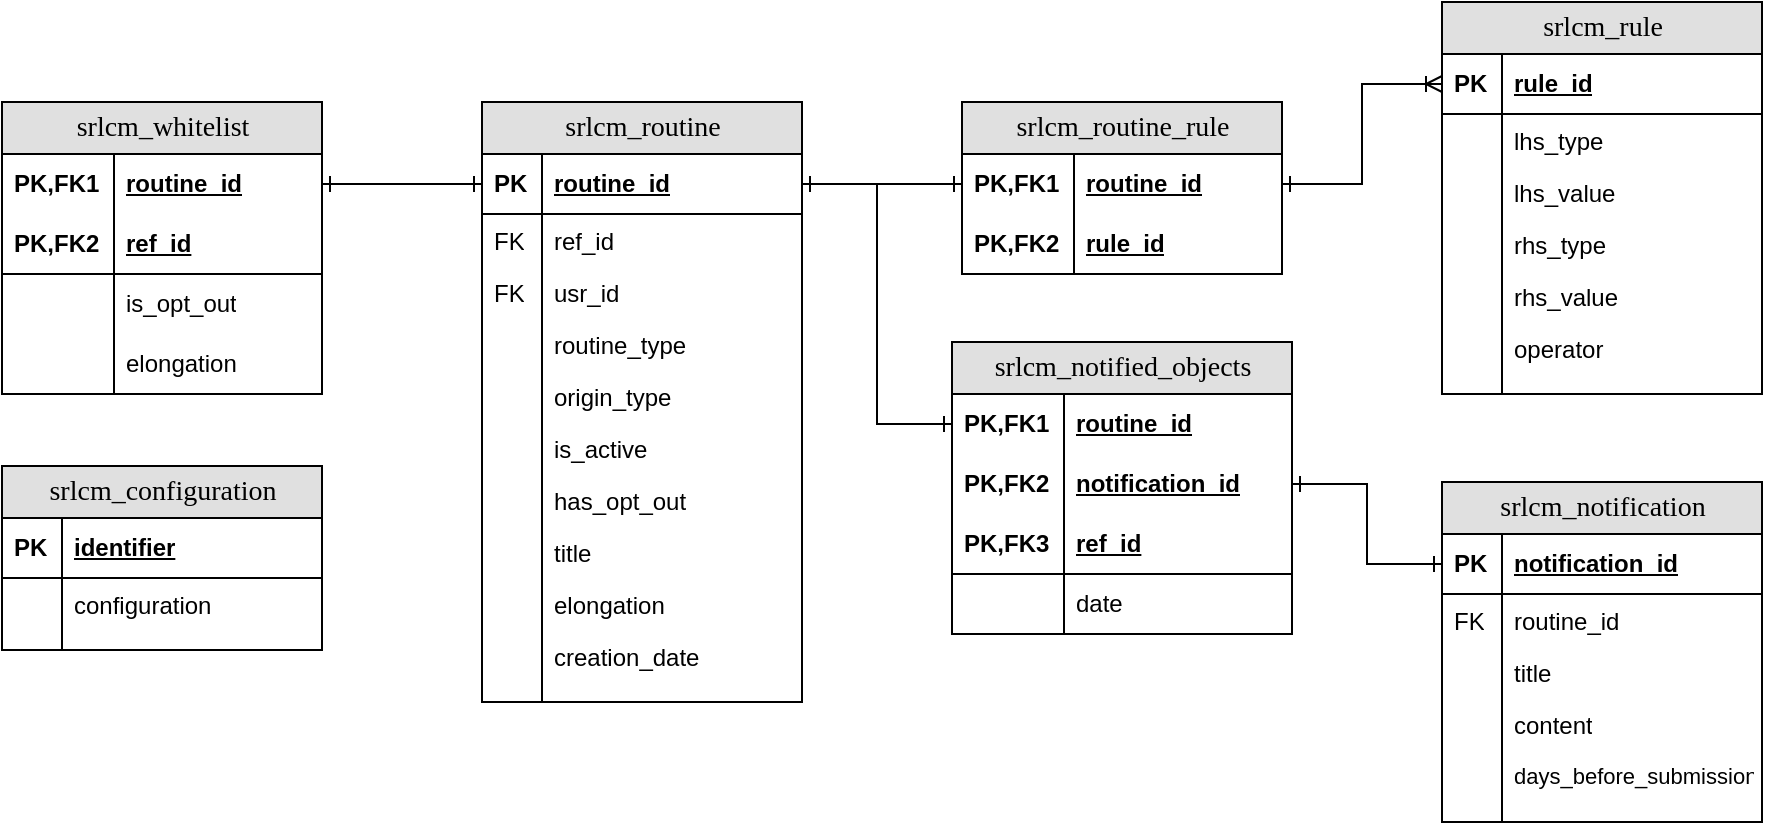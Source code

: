 <mxfile version="16.6.3" type="device"><diagram name="Page-1" id="e56a1550-8fbb-45ad-956c-1786394a9013"><mxGraphModel dx="1259" dy="1689" grid="1" gridSize="10" guides="1" tooltips="1" connect="1" arrows="1" fold="1" page="1" pageScale="1" pageWidth="1100" pageHeight="850" background="none" math="0" shadow="0"><root><mxCell id="0"/><mxCell id="1" parent="0"/><mxCell id="5htWT42NqujIqS9aaYs8-14" value="srlcm_routine" style="swimlane;html=1;fontStyle=0;childLayout=stackLayout;horizontal=1;startSize=26;fillColor=#e0e0e0;horizontalStack=0;resizeParent=1;resizeLast=0;collapsible=1;marginBottom=0;swimlaneFillColor=#ffffff;align=center;rounded=0;shadow=0;comic=0;labelBackgroundColor=none;strokeWidth=1;fontFamily=Verdana;fontSize=14" vertex="1" parent="1"><mxGeometry x="360" y="-590" width="160" height="300" as="geometry"/></mxCell><mxCell id="5htWT42NqujIqS9aaYs8-15" value="routine_id" style="shape=partialRectangle;top=0;left=0;right=0;bottom=1;html=1;align=left;verticalAlign=middle;fillColor=none;spacingLeft=34;spacingRight=4;whiteSpace=wrap;overflow=hidden;rotatable=0;points=[[0,0.5],[1,0.5]];portConstraint=eastwest;dropTarget=0;fontStyle=5;" vertex="1" parent="5htWT42NqujIqS9aaYs8-14"><mxGeometry y="26" width="160" height="30" as="geometry"/></mxCell><mxCell id="5htWT42NqujIqS9aaYs8-16" value="&lt;b&gt;PK&lt;/b&gt;" style="shape=partialRectangle;top=0;left=0;bottom=0;html=1;fillColor=none;align=left;verticalAlign=middle;spacingLeft=4;spacingRight=4;whiteSpace=wrap;overflow=hidden;rotatable=0;points=[];portConstraint=eastwest;part=1;" vertex="1" connectable="0" parent="5htWT42NqujIqS9aaYs8-15"><mxGeometry width="30" height="30" as="geometry"/></mxCell><mxCell id="5htWT42NqujIqS9aaYs8-17" value="ref_id" style="shape=partialRectangle;top=0;left=0;right=0;bottom=0;html=1;align=left;verticalAlign=top;fillColor=none;spacingLeft=34;spacingRight=4;whiteSpace=wrap;overflow=hidden;rotatable=0;points=[[0,0.5],[1,0.5]];portConstraint=eastwest;dropTarget=0;" vertex="1" parent="5htWT42NqujIqS9aaYs8-14"><mxGeometry y="56" width="160" height="26" as="geometry"/></mxCell><mxCell id="5htWT42NqujIqS9aaYs8-18" value="FK" style="shape=partialRectangle;top=0;left=0;bottom=0;html=1;fillColor=none;align=left;verticalAlign=top;spacingLeft=4;spacingRight=4;whiteSpace=wrap;overflow=hidden;rotatable=0;points=[];portConstraint=eastwest;part=1;" vertex="1" connectable="0" parent="5htWT42NqujIqS9aaYs8-17"><mxGeometry width="30" height="26" as="geometry"/></mxCell><mxCell id="5htWT42NqujIqS9aaYs8-19" value="usr_id" style="shape=partialRectangle;top=0;left=0;right=0;bottom=0;html=1;align=left;verticalAlign=top;fillColor=none;spacingLeft=34;spacingRight=4;whiteSpace=wrap;overflow=hidden;rotatable=0;points=[[0,0.5],[1,0.5]];portConstraint=eastwest;dropTarget=0;" vertex="1" parent="5htWT42NqujIqS9aaYs8-14"><mxGeometry y="82" width="160" height="26" as="geometry"/></mxCell><mxCell id="5htWT42NqujIqS9aaYs8-20" value="FK" style="shape=partialRectangle;top=0;left=0;bottom=0;html=1;fillColor=none;align=left;verticalAlign=top;spacingLeft=4;spacingRight=4;whiteSpace=wrap;overflow=hidden;rotatable=0;points=[];portConstraint=eastwest;part=1;" vertex="1" connectable="0" parent="5htWT42NqujIqS9aaYs8-19"><mxGeometry width="30" height="26" as="geometry"/></mxCell><mxCell id="5htWT42NqujIqS9aaYs8-76" value="routine_type" style="shape=partialRectangle;top=0;left=0;right=0;bottom=0;html=1;align=left;verticalAlign=top;fillColor=none;spacingLeft=34;spacingRight=4;whiteSpace=wrap;overflow=hidden;rotatable=0;points=[[0,0.5],[1,0.5]];portConstraint=eastwest;dropTarget=0;" vertex="1" parent="5htWT42NqujIqS9aaYs8-14"><mxGeometry y="108" width="160" height="26" as="geometry"/></mxCell><mxCell id="5htWT42NqujIqS9aaYs8-77" value="" style="shape=partialRectangle;top=0;left=0;bottom=0;html=1;fillColor=none;align=left;verticalAlign=top;spacingLeft=4;spacingRight=4;whiteSpace=wrap;overflow=hidden;rotatable=0;points=[];portConstraint=eastwest;part=1;" vertex="1" connectable="0" parent="5htWT42NqujIqS9aaYs8-76"><mxGeometry width="30" height="26" as="geometry"/></mxCell><mxCell id="5htWT42NqujIqS9aaYs8-29" value="origin_type" style="shape=partialRectangle;top=0;left=0;right=0;bottom=0;html=1;align=left;verticalAlign=top;fillColor=none;spacingLeft=34;spacingRight=4;whiteSpace=wrap;overflow=hidden;rotatable=0;points=[[0,0.5],[1,0.5]];portConstraint=eastwest;dropTarget=0;" vertex="1" parent="5htWT42NqujIqS9aaYs8-14"><mxGeometry y="134" width="160" height="26" as="geometry"/></mxCell><mxCell id="5htWT42NqujIqS9aaYs8-30" value="" style="shape=partialRectangle;top=0;left=0;bottom=0;html=1;fillColor=none;align=left;verticalAlign=top;spacingLeft=4;spacingRight=4;whiteSpace=wrap;overflow=hidden;rotatable=0;points=[];portConstraint=eastwest;part=1;" vertex="1" connectable="0" parent="5htWT42NqujIqS9aaYs8-29"><mxGeometry width="30" height="26" as="geometry"/></mxCell><mxCell id="5htWT42NqujIqS9aaYs8-27" value="is_active" style="shape=partialRectangle;top=0;left=0;right=0;bottom=0;html=1;align=left;verticalAlign=top;fillColor=none;spacingLeft=34;spacingRight=4;whiteSpace=wrap;overflow=hidden;rotatable=0;points=[[0,0.5],[1,0.5]];portConstraint=eastwest;dropTarget=0;" vertex="1" parent="5htWT42NqujIqS9aaYs8-14"><mxGeometry y="160" width="160" height="26" as="geometry"/></mxCell><mxCell id="5htWT42NqujIqS9aaYs8-28" value="" style="shape=partialRectangle;top=0;left=0;bottom=0;html=1;fillColor=none;align=left;verticalAlign=top;spacingLeft=4;spacingRight=4;whiteSpace=wrap;overflow=hidden;rotatable=0;points=[];portConstraint=eastwest;part=1;" vertex="1" connectable="0" parent="5htWT42NqujIqS9aaYs8-27"><mxGeometry width="30" height="26" as="geometry"/></mxCell><mxCell id="5htWT42NqujIqS9aaYs8-31" value="has_opt_out" style="shape=partialRectangle;top=0;left=0;right=0;bottom=0;html=1;align=left;verticalAlign=top;fillColor=none;spacingLeft=34;spacingRight=4;whiteSpace=wrap;overflow=hidden;rotatable=0;points=[[0,0.5],[1,0.5]];portConstraint=eastwest;dropTarget=0;" vertex="1" parent="5htWT42NqujIqS9aaYs8-14"><mxGeometry y="186" width="160" height="26" as="geometry"/></mxCell><mxCell id="5htWT42NqujIqS9aaYs8-32" value="" style="shape=partialRectangle;top=0;left=0;bottom=0;html=1;fillColor=none;align=left;verticalAlign=top;spacingLeft=4;spacingRight=4;whiteSpace=wrap;overflow=hidden;rotatable=0;points=[];portConstraint=eastwest;part=1;" vertex="1" connectable="0" parent="5htWT42NqujIqS9aaYs8-31"><mxGeometry width="30" height="26" as="geometry"/></mxCell><mxCell id="5htWT42NqujIqS9aaYs8-21" value="title" style="shape=partialRectangle;top=0;left=0;right=0;bottom=0;html=1;align=left;verticalAlign=top;fillColor=none;spacingLeft=34;spacingRight=4;whiteSpace=wrap;overflow=hidden;rotatable=0;points=[[0,0.5],[1,0.5]];portConstraint=eastwest;dropTarget=0;" vertex="1" parent="5htWT42NqujIqS9aaYs8-14"><mxGeometry y="212" width="160" height="26" as="geometry"/></mxCell><mxCell id="5htWT42NqujIqS9aaYs8-22" value="" style="shape=partialRectangle;top=0;left=0;bottom=0;html=1;fillColor=none;align=left;verticalAlign=top;spacingLeft=4;spacingRight=4;whiteSpace=wrap;overflow=hidden;rotatable=0;points=[];portConstraint=eastwest;part=1;" vertex="1" connectable="0" parent="5htWT42NqujIqS9aaYs8-21"><mxGeometry width="30" height="26" as="geometry"/></mxCell><mxCell id="5htWT42NqujIqS9aaYs8-159" value="elongation" style="shape=partialRectangle;top=0;left=0;right=0;bottom=0;html=1;align=left;verticalAlign=top;fillColor=none;spacingLeft=34;spacingRight=4;whiteSpace=wrap;overflow=hidden;rotatable=0;points=[[0,0.5],[1,0.5]];portConstraint=eastwest;dropTarget=0;" vertex="1" parent="5htWT42NqujIqS9aaYs8-14"><mxGeometry y="238" width="160" height="26" as="geometry"/></mxCell><mxCell id="5htWT42NqujIqS9aaYs8-160" value="" style="shape=partialRectangle;top=0;left=0;bottom=0;html=1;fillColor=none;align=left;verticalAlign=top;spacingLeft=4;spacingRight=4;whiteSpace=wrap;overflow=hidden;rotatable=0;points=[];portConstraint=eastwest;part=1;" vertex="1" connectable="0" parent="5htWT42NqujIqS9aaYs8-159"><mxGeometry width="30" height="26" as="geometry"/></mxCell><mxCell id="5htWT42NqujIqS9aaYs8-33" value="creation_date" style="shape=partialRectangle;top=0;left=0;right=0;bottom=0;html=1;align=left;verticalAlign=top;fillColor=none;spacingLeft=34;spacingRight=4;whiteSpace=wrap;overflow=hidden;rotatable=0;points=[[0,0.5],[1,0.5]];portConstraint=eastwest;dropTarget=0;" vertex="1" parent="5htWT42NqujIqS9aaYs8-14"><mxGeometry y="264" width="160" height="26" as="geometry"/></mxCell><mxCell id="5htWT42NqujIqS9aaYs8-34" value="" style="shape=partialRectangle;top=0;left=0;bottom=0;html=1;fillColor=none;align=left;verticalAlign=top;spacingLeft=4;spacingRight=4;whiteSpace=wrap;overflow=hidden;rotatable=0;points=[];portConstraint=eastwest;part=1;" vertex="1" connectable="0" parent="5htWT42NqujIqS9aaYs8-33"><mxGeometry width="30" height="26" as="geometry"/></mxCell><mxCell id="5htWT42NqujIqS9aaYs8-46" value="" style="shape=partialRectangle;top=0;left=0;right=0;bottom=0;html=1;align=left;verticalAlign=top;fillColor=none;spacingLeft=34;spacingRight=4;whiteSpace=wrap;overflow=hidden;rotatable=0;points=[[0,0.5],[1,0.5]];portConstraint=eastwest;dropTarget=0;" vertex="1" parent="5htWT42NqujIqS9aaYs8-14"><mxGeometry y="290" width="160" height="10" as="geometry"/></mxCell><mxCell id="5htWT42NqujIqS9aaYs8-47" value="" style="shape=partialRectangle;top=0;left=0;bottom=0;html=1;fillColor=none;align=left;verticalAlign=top;spacingLeft=4;spacingRight=4;whiteSpace=wrap;overflow=hidden;rotatable=0;points=[];portConstraint=eastwest;part=1;" vertex="1" connectable="0" parent="5htWT42NqujIqS9aaYs8-46"><mxGeometry width="30" height="10" as="geometry"/></mxCell><mxCell id="5htWT42NqujIqS9aaYs8-82" value="srlcm_rule" style="swimlane;html=1;fontStyle=0;childLayout=stackLayout;horizontal=1;startSize=26;fillColor=#e0e0e0;horizontalStack=0;resizeParent=1;resizeLast=0;collapsible=1;marginBottom=0;swimlaneFillColor=#ffffff;align=center;rounded=0;shadow=0;comic=0;labelBackgroundColor=none;strokeWidth=1;fontFamily=Verdana;fontSize=14;swimlaneLine=1;" vertex="1" parent="1"><mxGeometry x="840" y="-640" width="160" height="196" as="geometry"/></mxCell><mxCell id="5htWT42NqujIqS9aaYs8-83" value="rule_id" style="shape=partialRectangle;top=0;left=0;right=0;bottom=1;html=1;align=left;verticalAlign=middle;fillColor=none;spacingLeft=34;spacingRight=4;whiteSpace=wrap;overflow=hidden;rotatable=0;points=[[0,0.5],[1,0.5]];portConstraint=eastwest;dropTarget=0;fontStyle=5;" vertex="1" parent="5htWT42NqujIqS9aaYs8-82"><mxGeometry y="26" width="160" height="30" as="geometry"/></mxCell><mxCell id="5htWT42NqujIqS9aaYs8-84" value="&lt;b&gt;PK&lt;/b&gt;" style="shape=partialRectangle;top=0;left=0;bottom=0;html=1;fillColor=none;align=left;verticalAlign=middle;spacingLeft=4;spacingRight=4;whiteSpace=wrap;overflow=hidden;rotatable=0;points=[];portConstraint=eastwest;part=1;" vertex="1" connectable="0" parent="5htWT42NqujIqS9aaYs8-83"><mxGeometry width="30" height="30" as="geometry"/></mxCell><mxCell id="5htWT42NqujIqS9aaYs8-85" value="lhs_type" style="shape=partialRectangle;top=0;left=0;right=0;bottom=0;html=1;align=left;verticalAlign=top;fillColor=none;spacingLeft=34;spacingRight=4;whiteSpace=wrap;overflow=hidden;rotatable=0;points=[[0,0.5],[1,0.5]];portConstraint=eastwest;dropTarget=0;" vertex="1" parent="5htWT42NqujIqS9aaYs8-82"><mxGeometry y="56" width="160" height="26" as="geometry"/></mxCell><mxCell id="5htWT42NqujIqS9aaYs8-86" value="" style="shape=partialRectangle;top=0;left=0;bottom=0;html=1;fillColor=none;align=left;verticalAlign=top;spacingLeft=4;spacingRight=4;whiteSpace=wrap;overflow=hidden;rotatable=0;points=[];portConstraint=eastwest;part=1;" vertex="1" connectable="0" parent="5htWT42NqujIqS9aaYs8-85"><mxGeometry width="30" height="26" as="geometry"/></mxCell><mxCell id="5htWT42NqujIqS9aaYs8-91" value="lhs_value" style="shape=partialRectangle;top=0;left=0;right=0;bottom=0;html=1;align=left;verticalAlign=top;fillColor=none;spacingLeft=34;spacingRight=4;whiteSpace=wrap;overflow=hidden;rotatable=0;points=[[0,0.5],[1,0.5]];portConstraint=eastwest;dropTarget=0;" vertex="1" parent="5htWT42NqujIqS9aaYs8-82"><mxGeometry y="82" width="160" height="26" as="geometry"/></mxCell><mxCell id="5htWT42NqujIqS9aaYs8-92" value="" style="shape=partialRectangle;top=0;left=0;bottom=0;html=1;fillColor=none;align=left;verticalAlign=top;spacingLeft=4;spacingRight=4;whiteSpace=wrap;overflow=hidden;rotatable=0;points=[];portConstraint=eastwest;part=1;" vertex="1" connectable="0" parent="5htWT42NqujIqS9aaYs8-91"><mxGeometry width="30" height="26" as="geometry"/></mxCell><mxCell id="5htWT42NqujIqS9aaYs8-95" value="rhs_type" style="shape=partialRectangle;top=0;left=0;right=0;bottom=0;html=1;align=left;verticalAlign=top;fillColor=none;spacingLeft=34;spacingRight=4;whiteSpace=wrap;overflow=hidden;rotatable=0;points=[[0,0.5],[1,0.5]];portConstraint=eastwest;dropTarget=0;" vertex="1" parent="5htWT42NqujIqS9aaYs8-82"><mxGeometry y="108" width="160" height="26" as="geometry"/></mxCell><mxCell id="5htWT42NqujIqS9aaYs8-96" value="" style="shape=partialRectangle;top=0;left=0;bottom=0;html=1;fillColor=none;align=left;verticalAlign=top;spacingLeft=4;spacingRight=4;whiteSpace=wrap;overflow=hidden;rotatable=0;points=[];portConstraint=eastwest;part=1;" vertex="1" connectable="0" parent="5htWT42NqujIqS9aaYs8-95"><mxGeometry width="30" height="26" as="geometry"/></mxCell><mxCell id="5htWT42NqujIqS9aaYs8-93" value="rhs_value" style="shape=partialRectangle;top=0;left=0;right=0;bottom=0;html=1;align=left;verticalAlign=top;fillColor=none;spacingLeft=34;spacingRight=4;whiteSpace=wrap;overflow=hidden;rotatable=0;points=[[0,0.5],[1,0.5]];portConstraint=eastwest;dropTarget=0;" vertex="1" parent="5htWT42NqujIqS9aaYs8-82"><mxGeometry y="134" width="160" height="26" as="geometry"/></mxCell><mxCell id="5htWT42NqujIqS9aaYs8-94" value="" style="shape=partialRectangle;top=0;left=0;bottom=0;html=1;fillColor=none;align=left;verticalAlign=top;spacingLeft=4;spacingRight=4;whiteSpace=wrap;overflow=hidden;rotatable=0;points=[];portConstraint=eastwest;part=1;" vertex="1" connectable="0" parent="5htWT42NqujIqS9aaYs8-93"><mxGeometry width="30" height="26" as="geometry"/></mxCell><mxCell id="5htWT42NqujIqS9aaYs8-89" value="operator" style="shape=partialRectangle;top=0;left=0;right=0;bottom=0;html=1;align=left;verticalAlign=top;fillColor=none;spacingLeft=34;spacingRight=4;whiteSpace=wrap;overflow=hidden;rotatable=0;points=[[0,0.5],[1,0.5]];portConstraint=eastwest;dropTarget=0;" vertex="1" parent="5htWT42NqujIqS9aaYs8-82"><mxGeometry y="160" width="160" height="26" as="geometry"/></mxCell><mxCell id="5htWT42NqujIqS9aaYs8-90" value="" style="shape=partialRectangle;top=0;left=0;bottom=0;html=1;fillColor=none;align=left;verticalAlign=top;spacingLeft=4;spacingRight=4;whiteSpace=wrap;overflow=hidden;rotatable=0;points=[];portConstraint=eastwest;part=1;" vertex="1" connectable="0" parent="5htWT42NqujIqS9aaYs8-89"><mxGeometry width="30" height="26" as="geometry"/></mxCell><mxCell id="5htWT42NqujIqS9aaYs8-87" value="" style="shape=partialRectangle;top=0;left=0;right=0;bottom=0;html=1;align=left;verticalAlign=top;fillColor=none;spacingLeft=34;spacingRight=4;whiteSpace=wrap;overflow=hidden;rotatable=0;points=[[0,0.5],[1,0.5]];portConstraint=eastwest;dropTarget=0;" vertex="1" parent="5htWT42NqujIqS9aaYs8-82"><mxGeometry y="186" width="160" height="10" as="geometry"/></mxCell><mxCell id="5htWT42NqujIqS9aaYs8-88" value="" style="shape=partialRectangle;top=0;left=0;bottom=0;html=1;fillColor=none;align=left;verticalAlign=top;spacingLeft=4;spacingRight=4;whiteSpace=wrap;overflow=hidden;rotatable=0;points=[];portConstraint=eastwest;part=1;" vertex="1" connectable="0" parent="5htWT42NqujIqS9aaYs8-87"><mxGeometry width="30" height="10" as="geometry"/></mxCell><mxCell id="5htWT42NqujIqS9aaYs8-97" value="srlcm_routine_rule" style="swimlane;html=1;fontStyle=0;childLayout=stackLayout;horizontal=1;startSize=26;fillColor=#e0e0e0;horizontalStack=0;resizeParent=1;resizeLast=0;collapsible=1;marginBottom=0;swimlaneFillColor=#ffffff;align=center;rounded=0;shadow=0;comic=0;labelBackgroundColor=none;strokeWidth=1;fontFamily=Verdana;fontSize=14" vertex="1" parent="1"><mxGeometry x="600" y="-590" width="160" height="86" as="geometry"/></mxCell><mxCell id="5htWT42NqujIqS9aaYs8-98" value="routine_id" style="shape=partialRectangle;top=0;left=0;right=0;bottom=0;html=1;align=left;verticalAlign=middle;fillColor=none;spacingLeft=60;spacingRight=4;whiteSpace=wrap;overflow=hidden;rotatable=0;points=[[0,0.5],[1,0.5]];portConstraint=eastwest;dropTarget=0;fontStyle=5;" vertex="1" parent="5htWT42NqujIqS9aaYs8-97"><mxGeometry y="26" width="160" height="30" as="geometry"/></mxCell><mxCell id="5htWT42NqujIqS9aaYs8-99" value="PK,FK1" style="shape=partialRectangle;fontStyle=1;top=0;left=0;bottom=0;html=1;fillColor=none;align=left;verticalAlign=middle;spacingLeft=4;spacingRight=4;whiteSpace=wrap;overflow=hidden;rotatable=0;points=[];portConstraint=eastwest;part=1;" vertex="1" connectable="0" parent="5htWT42NqujIqS9aaYs8-98"><mxGeometry width="56" height="30" as="geometry"/></mxCell><mxCell id="5htWT42NqujIqS9aaYs8-100" value="rule_id" style="shape=partialRectangle;top=0;left=0;right=0;bottom=1;html=1;align=left;verticalAlign=middle;fillColor=none;spacingLeft=60;spacingRight=4;whiteSpace=wrap;overflow=hidden;rotatable=0;points=[[0,0.5],[1,0.5]];portConstraint=eastwest;dropTarget=0;fontStyle=5;" vertex="1" parent="5htWT42NqujIqS9aaYs8-97"><mxGeometry y="56" width="160" height="30" as="geometry"/></mxCell><mxCell id="5htWT42NqujIqS9aaYs8-101" value="PK,FK2" style="shape=partialRectangle;fontStyle=1;top=0;left=0;bottom=0;html=1;fillColor=none;align=left;verticalAlign=middle;spacingLeft=4;spacingRight=4;whiteSpace=wrap;overflow=hidden;rotatable=0;points=[];portConstraint=eastwest;part=1;" vertex="1" connectable="0" parent="5htWT42NqujIqS9aaYs8-100"><mxGeometry width="56" height="30" as="geometry"/></mxCell><mxCell id="5htWT42NqujIqS9aaYs8-104" style="edgeStyle=orthogonalEdgeStyle;rounded=0;orthogonalLoop=1;jettySize=auto;html=1;exitX=1;exitY=0.5;exitDx=0;exitDy=0;entryX=0;entryY=0.5;entryDx=0;entryDy=0;startArrow=ERone;startFill=0;endArrow=ERone;endFill=0;" edge="1" parent="1" source="5htWT42NqujIqS9aaYs8-15" target="5htWT42NqujIqS9aaYs8-98"><mxGeometry relative="1" as="geometry"/></mxCell><mxCell id="5htWT42NqujIqS9aaYs8-105" style="edgeStyle=orthogonalEdgeStyle;rounded=0;orthogonalLoop=1;jettySize=auto;html=1;exitX=1;exitY=0.5;exitDx=0;exitDy=0;entryX=0;entryY=0.5;entryDx=0;entryDy=0;startArrow=ERone;startFill=0;endArrow=ERoneToMany;endFill=0;" edge="1" parent="1" source="5htWT42NqujIqS9aaYs8-98" target="5htWT42NqujIqS9aaYs8-83"><mxGeometry relative="1" as="geometry"/></mxCell><mxCell id="5htWT42NqujIqS9aaYs8-106" value="srlcm_notification" style="swimlane;html=1;fontStyle=0;childLayout=stackLayout;horizontal=1;startSize=26;fillColor=#e0e0e0;horizontalStack=0;resizeParent=1;resizeLast=0;collapsible=1;marginBottom=0;swimlaneFillColor=#ffffff;align=center;rounded=0;shadow=0;comic=0;labelBackgroundColor=none;strokeWidth=1;fontFamily=Verdana;fontSize=14;swimlaneLine=1;" vertex="1" parent="1"><mxGeometry x="840" y="-400" width="160" height="170" as="geometry"/></mxCell><mxCell id="5htWT42NqujIqS9aaYs8-107" value="notification_id" style="shape=partialRectangle;top=0;left=0;right=0;bottom=1;html=1;align=left;verticalAlign=middle;fillColor=none;spacingLeft=34;spacingRight=4;whiteSpace=wrap;overflow=hidden;rotatable=0;points=[[0,0.5],[1,0.5]];portConstraint=eastwest;dropTarget=0;fontStyle=5;" vertex="1" parent="5htWT42NqujIqS9aaYs8-106"><mxGeometry y="26" width="160" height="30" as="geometry"/></mxCell><mxCell id="5htWT42NqujIqS9aaYs8-108" value="&lt;b&gt;PK&lt;/b&gt;" style="shape=partialRectangle;top=0;left=0;bottom=0;html=1;fillColor=none;align=left;verticalAlign=middle;spacingLeft=4;spacingRight=4;whiteSpace=wrap;overflow=hidden;rotatable=0;points=[];portConstraint=eastwest;part=1;" vertex="1" connectable="0" parent="5htWT42NqujIqS9aaYs8-107"><mxGeometry width="30" height="30" as="geometry"/></mxCell><mxCell id="5htWT42NqujIqS9aaYs8-109" value="routine_id" style="shape=partialRectangle;top=0;left=0;right=0;bottom=0;html=1;align=left;verticalAlign=top;fillColor=none;spacingLeft=34;spacingRight=4;whiteSpace=wrap;overflow=hidden;rotatable=0;points=[[0,0.5],[1,0.5]];portConstraint=eastwest;dropTarget=0;" vertex="1" parent="5htWT42NqujIqS9aaYs8-106"><mxGeometry y="56" width="160" height="26" as="geometry"/></mxCell><mxCell id="5htWT42NqujIqS9aaYs8-110" value="FK" style="shape=partialRectangle;top=0;left=0;bottom=0;html=1;fillColor=none;align=left;verticalAlign=top;spacingLeft=4;spacingRight=4;whiteSpace=wrap;overflow=hidden;rotatable=0;points=[];portConstraint=eastwest;part=1;" vertex="1" connectable="0" parent="5htWT42NqujIqS9aaYs8-109"><mxGeometry width="30" height="26" as="geometry"/></mxCell><mxCell id="5htWT42NqujIqS9aaYs8-121" value="title" style="shape=partialRectangle;top=0;left=0;right=0;bottom=0;html=1;align=left;verticalAlign=top;fillColor=none;spacingLeft=34;spacingRight=4;whiteSpace=wrap;overflow=hidden;rotatable=0;points=[[0,0.5],[1,0.5]];portConstraint=eastwest;dropTarget=0;" vertex="1" parent="5htWT42NqujIqS9aaYs8-106"><mxGeometry y="82" width="160" height="26" as="geometry"/></mxCell><mxCell id="5htWT42NqujIqS9aaYs8-122" value="" style="shape=partialRectangle;top=0;left=0;bottom=0;html=1;fillColor=none;align=left;verticalAlign=top;spacingLeft=4;spacingRight=4;whiteSpace=wrap;overflow=hidden;rotatable=0;points=[];portConstraint=eastwest;part=1;" vertex="1" connectable="0" parent="5htWT42NqujIqS9aaYs8-121"><mxGeometry width="30" height="26" as="geometry"/></mxCell><mxCell id="5htWT42NqujIqS9aaYs8-111" value="content" style="shape=partialRectangle;top=0;left=0;right=0;bottom=0;html=1;align=left;verticalAlign=top;fillColor=none;spacingLeft=34;spacingRight=4;whiteSpace=wrap;overflow=hidden;rotatable=0;points=[[0,0.5],[1,0.5]];portConstraint=eastwest;dropTarget=0;" vertex="1" parent="5htWT42NqujIqS9aaYs8-106"><mxGeometry y="108" width="160" height="26" as="geometry"/></mxCell><mxCell id="5htWT42NqujIqS9aaYs8-112" value="" style="shape=partialRectangle;top=0;left=0;bottom=0;html=1;fillColor=none;align=left;verticalAlign=top;spacingLeft=4;spacingRight=4;whiteSpace=wrap;overflow=hidden;rotatable=0;points=[];portConstraint=eastwest;part=1;" vertex="1" connectable="0" parent="5htWT42NqujIqS9aaYs8-111"><mxGeometry width="30" height="26" as="geometry"/></mxCell><mxCell id="5htWT42NqujIqS9aaYs8-113" value="days_before_submission" style="shape=partialRectangle;top=0;left=0;right=0;bottom=0;html=1;align=left;verticalAlign=top;fillColor=none;spacingLeft=34;spacingRight=4;whiteSpace=wrap;overflow=hidden;rotatable=0;points=[[0,0.5],[1,0.5]];portConstraint=eastwest;dropTarget=0;fontSize=11;" vertex="1" parent="5htWT42NqujIqS9aaYs8-106"><mxGeometry y="134" width="160" height="26" as="geometry"/></mxCell><mxCell id="5htWT42NqujIqS9aaYs8-114" value="" style="shape=partialRectangle;top=0;left=0;bottom=0;html=1;fillColor=none;align=left;verticalAlign=top;spacingLeft=4;spacingRight=4;whiteSpace=wrap;overflow=hidden;rotatable=0;points=[];portConstraint=eastwest;part=1;" vertex="1" connectable="0" parent="5htWT42NqujIqS9aaYs8-113"><mxGeometry width="30" height="26" as="geometry"/></mxCell><mxCell id="5htWT42NqujIqS9aaYs8-119" value="" style="shape=partialRectangle;top=0;left=0;right=0;bottom=0;html=1;align=left;verticalAlign=top;fillColor=none;spacingLeft=34;spacingRight=4;whiteSpace=wrap;overflow=hidden;rotatable=0;points=[[0,0.5],[1,0.5]];portConstraint=eastwest;dropTarget=0;" vertex="1" parent="5htWT42NqujIqS9aaYs8-106"><mxGeometry y="160" width="160" height="10" as="geometry"/></mxCell><mxCell id="5htWT42NqujIqS9aaYs8-120" value="" style="shape=partialRectangle;top=0;left=0;bottom=0;html=1;fillColor=none;align=left;verticalAlign=top;spacingLeft=4;spacingRight=4;whiteSpace=wrap;overflow=hidden;rotatable=0;points=[];portConstraint=eastwest;part=1;" vertex="1" connectable="0" parent="5htWT42NqujIqS9aaYs8-119"><mxGeometry width="30" height="10" as="geometry"/></mxCell><mxCell id="5htWT42NqujIqS9aaYs8-124" value="srlcm_whitelist" style="swimlane;html=1;fontStyle=0;childLayout=stackLayout;horizontal=1;startSize=26;fillColor=#e0e0e0;horizontalStack=0;resizeParent=1;resizeLast=0;collapsible=1;marginBottom=0;swimlaneFillColor=#ffffff;align=center;rounded=0;shadow=0;comic=0;labelBackgroundColor=none;strokeWidth=1;fontFamily=Verdana;fontSize=14" vertex="1" parent="1"><mxGeometry x="120" y="-590" width="160" height="146" as="geometry"/></mxCell><mxCell id="5htWT42NqujIqS9aaYs8-125" value="routine_id" style="shape=partialRectangle;top=0;left=0;right=0;bottom=0;html=1;align=left;verticalAlign=middle;fillColor=none;spacingLeft=60;spacingRight=4;whiteSpace=wrap;overflow=hidden;rotatable=0;points=[[0,0.5],[1,0.5]];portConstraint=eastwest;dropTarget=0;fontStyle=5;" vertex="1" parent="5htWT42NqujIqS9aaYs8-124"><mxGeometry y="26" width="160" height="30" as="geometry"/></mxCell><mxCell id="5htWT42NqujIqS9aaYs8-126" value="PK,FK1" style="shape=partialRectangle;fontStyle=1;top=0;left=0;bottom=0;html=1;fillColor=none;align=left;verticalAlign=middle;spacingLeft=4;spacingRight=4;whiteSpace=wrap;overflow=hidden;rotatable=0;points=[];portConstraint=eastwest;part=1;" vertex="1" connectable="0" parent="5htWT42NqujIqS9aaYs8-125"><mxGeometry width="56" height="30" as="geometry"/></mxCell><mxCell id="5htWT42NqujIqS9aaYs8-127" value="ref_id" style="shape=partialRectangle;top=0;left=0;right=0;bottom=1;html=1;align=left;verticalAlign=middle;fillColor=none;spacingLeft=60;spacingRight=4;whiteSpace=wrap;overflow=hidden;rotatable=0;points=[[0,0.5],[1,0.5]];portConstraint=eastwest;dropTarget=0;fontStyle=5;" vertex="1" parent="5htWT42NqujIqS9aaYs8-124"><mxGeometry y="56" width="160" height="30" as="geometry"/></mxCell><mxCell id="5htWT42NqujIqS9aaYs8-128" value="PK,FK2" style="shape=partialRectangle;fontStyle=1;top=0;left=0;bottom=0;html=1;fillColor=none;align=left;verticalAlign=middle;spacingLeft=4;spacingRight=4;whiteSpace=wrap;overflow=hidden;rotatable=0;points=[];portConstraint=eastwest;part=1;" vertex="1" connectable="0" parent="5htWT42NqujIqS9aaYs8-127"><mxGeometry width="56" height="30" as="geometry"/></mxCell><mxCell id="5htWT42NqujIqS9aaYs8-131" value="is_opt_out" style="shape=partialRectangle;top=0;left=0;right=0;bottom=1;html=1;align=left;verticalAlign=middle;fillColor=none;spacingLeft=60;spacingRight=4;whiteSpace=wrap;overflow=hidden;rotatable=0;points=[[0,0.5],[1,0.5]];portConstraint=eastwest;dropTarget=0;fontStyle=0;strokeColor=none;" vertex="1" parent="5htWT42NqujIqS9aaYs8-124"><mxGeometry y="86" width="160" height="30" as="geometry"/></mxCell><mxCell id="5htWT42NqujIqS9aaYs8-132" value="" style="shape=partialRectangle;fontStyle=1;top=0;left=0;bottom=0;html=1;fillColor=none;align=left;verticalAlign=middle;spacingLeft=4;spacingRight=4;whiteSpace=wrap;overflow=hidden;rotatable=0;points=[];portConstraint=eastwest;part=1;" vertex="1" connectable="0" parent="5htWT42NqujIqS9aaYs8-131"><mxGeometry width="56" height="30" as="geometry"/></mxCell><mxCell id="5htWT42NqujIqS9aaYs8-133" value="elongation" style="shape=partialRectangle;top=0;left=0;right=0;bottom=1;html=1;align=left;verticalAlign=middle;fillColor=none;spacingLeft=60;spacingRight=4;whiteSpace=wrap;overflow=hidden;rotatable=0;points=[[0,0.5],[1,0.5]];portConstraint=eastwest;dropTarget=0;fontStyle=0;strokeColor=none;" vertex="1" parent="5htWT42NqujIqS9aaYs8-124"><mxGeometry y="116" width="160" height="30" as="geometry"/></mxCell><mxCell id="5htWT42NqujIqS9aaYs8-134" value="" style="shape=partialRectangle;fontStyle=1;top=0;left=0;bottom=0;html=1;fillColor=none;align=left;verticalAlign=middle;spacingLeft=4;spacingRight=4;whiteSpace=wrap;overflow=hidden;rotatable=0;points=[];portConstraint=eastwest;part=1;" vertex="1" connectable="0" parent="5htWT42NqujIqS9aaYs8-133"><mxGeometry width="56" height="30" as="geometry"/></mxCell><mxCell id="5htWT42NqujIqS9aaYs8-135" style="edgeStyle=orthogonalEdgeStyle;rounded=0;orthogonalLoop=1;jettySize=auto;html=1;entryX=0;entryY=0.5;entryDx=0;entryDy=0;startArrow=ERone;startFill=0;endArrow=ERone;endFill=0;" edge="1" parent="1" source="5htWT42NqujIqS9aaYs8-125" target="5htWT42NqujIqS9aaYs8-15"><mxGeometry relative="1" as="geometry"/></mxCell><mxCell id="5htWT42NqujIqS9aaYs8-137" value="srlcm_notified_objects" style="swimlane;html=1;fontStyle=0;childLayout=stackLayout;horizontal=1;startSize=26;fillColor=#e0e0e0;horizontalStack=0;resizeParent=1;resizeLast=0;collapsible=1;marginBottom=0;swimlaneFillColor=#ffffff;align=center;rounded=0;shadow=0;comic=0;labelBackgroundColor=none;strokeWidth=1;fontFamily=Verdana;fontSize=14" vertex="1" parent="1"><mxGeometry x="595" y="-470" width="170" height="146" as="geometry"/></mxCell><mxCell id="5htWT42NqujIqS9aaYs8-138" value="routine_id" style="shape=partialRectangle;top=0;left=0;right=0;bottom=0;html=1;align=left;verticalAlign=middle;fillColor=none;spacingLeft=60;spacingRight=4;whiteSpace=wrap;overflow=hidden;rotatable=0;points=[[0,0.5],[1,0.5]];portConstraint=eastwest;dropTarget=0;fontStyle=5;" vertex="1" parent="5htWT42NqujIqS9aaYs8-137"><mxGeometry y="26" width="170" height="30" as="geometry"/></mxCell><mxCell id="5htWT42NqujIqS9aaYs8-139" value="PK,FK1" style="shape=partialRectangle;fontStyle=1;top=0;left=0;bottom=0;html=1;fillColor=none;align=left;verticalAlign=middle;spacingLeft=4;spacingRight=4;whiteSpace=wrap;overflow=hidden;rotatable=0;points=[];portConstraint=eastwest;part=1;" vertex="1" connectable="0" parent="5htWT42NqujIqS9aaYs8-138"><mxGeometry width="56" height="30" as="geometry"/></mxCell><mxCell id="5htWT42NqujIqS9aaYs8-140" value="notification_id" style="shape=partialRectangle;top=0;left=0;right=0;bottom=1;html=1;align=left;verticalAlign=middle;fillColor=none;spacingLeft=60;spacingRight=4;whiteSpace=wrap;overflow=hidden;rotatable=0;points=[[0,0.5],[1,0.5]];portConstraint=eastwest;dropTarget=0;fontStyle=5;strokeColor=none;" vertex="1" parent="5htWT42NqujIqS9aaYs8-137"><mxGeometry y="56" width="170" height="30" as="geometry"/></mxCell><mxCell id="5htWT42NqujIqS9aaYs8-141" value="PK,FK2" style="shape=partialRectangle;fontStyle=1;top=0;left=0;bottom=0;html=1;fillColor=none;align=left;verticalAlign=middle;spacingLeft=4;spacingRight=4;whiteSpace=wrap;overflow=hidden;rotatable=0;points=[];portConstraint=eastwest;part=1;" vertex="1" connectable="0" parent="5htWT42NqujIqS9aaYs8-140"><mxGeometry width="56" height="30" as="geometry"/></mxCell><mxCell id="5htWT42NqujIqS9aaYs8-146" value="ref_id" style="shape=partialRectangle;top=0;left=0;right=0;bottom=1;html=1;align=left;verticalAlign=middle;fillColor=none;spacingLeft=60;spacingRight=4;whiteSpace=wrap;overflow=hidden;rotatable=0;points=[[0,0.5],[1,0.5]];portConstraint=eastwest;dropTarget=0;fontStyle=5;" vertex="1" parent="5htWT42NqujIqS9aaYs8-137"><mxGeometry y="86" width="170" height="30" as="geometry"/></mxCell><mxCell id="5htWT42NqujIqS9aaYs8-147" value="PK,FK3" style="shape=partialRectangle;fontStyle=1;top=0;left=0;bottom=0;html=1;fillColor=none;align=left;verticalAlign=middle;spacingLeft=4;spacingRight=4;whiteSpace=wrap;overflow=hidden;rotatable=0;points=[];portConstraint=eastwest;part=1;" vertex="1" connectable="0" parent="5htWT42NqujIqS9aaYs8-146"><mxGeometry width="56" height="30" as="geometry"/></mxCell><mxCell id="5htWT42NqujIqS9aaYs8-142" value="date" style="shape=partialRectangle;top=0;left=0;right=0;bottom=1;html=1;align=left;verticalAlign=middle;fillColor=none;spacingLeft=60;spacingRight=4;whiteSpace=wrap;overflow=hidden;rotatable=0;points=[[0,0.5],[1,0.5]];portConstraint=eastwest;dropTarget=0;fontStyle=0;strokeColor=none;" vertex="1" parent="5htWT42NqujIqS9aaYs8-137"><mxGeometry y="116" width="170" height="30" as="geometry"/></mxCell><mxCell id="5htWT42NqujIqS9aaYs8-143" value="" style="shape=partialRectangle;fontStyle=1;top=0;left=0;bottom=0;html=1;fillColor=none;align=left;verticalAlign=middle;spacingLeft=4;spacingRight=4;whiteSpace=wrap;overflow=hidden;rotatable=0;points=[];portConstraint=eastwest;part=1;" vertex="1" connectable="0" parent="5htWT42NqujIqS9aaYs8-142"><mxGeometry width="56" height="30" as="geometry"/></mxCell><mxCell id="5htWT42NqujIqS9aaYs8-150" value="srlcm_configuration" style="swimlane;html=1;fontStyle=0;childLayout=stackLayout;horizontal=1;startSize=26;fillColor=#e0e0e0;horizontalStack=0;resizeParent=1;resizeLast=0;collapsible=1;marginBottom=0;swimlaneFillColor=#ffffff;align=center;rounded=0;shadow=0;comic=0;labelBackgroundColor=none;strokeWidth=1;fontFamily=Verdana;fontSize=14;swimlaneLine=1;" vertex="1" parent="1"><mxGeometry x="120" y="-408" width="160" height="92" as="geometry"/></mxCell><mxCell id="5htWT42NqujIqS9aaYs8-151" value="identifier" style="shape=partialRectangle;top=0;left=0;right=0;bottom=1;html=1;align=left;verticalAlign=middle;fillColor=none;spacingLeft=34;spacingRight=4;whiteSpace=wrap;overflow=hidden;rotatable=0;points=[[0,0.5],[1,0.5]];portConstraint=eastwest;dropTarget=0;fontStyle=5;" vertex="1" parent="5htWT42NqujIqS9aaYs8-150"><mxGeometry y="26" width="160" height="30" as="geometry"/></mxCell><mxCell id="5htWT42NqujIqS9aaYs8-152" value="&lt;b&gt;PK&lt;/b&gt;" style="shape=partialRectangle;top=0;left=0;bottom=0;html=1;fillColor=none;align=left;verticalAlign=middle;spacingLeft=4;spacingRight=4;whiteSpace=wrap;overflow=hidden;rotatable=0;points=[];portConstraint=eastwest;part=1;" vertex="1" connectable="0" parent="5htWT42NqujIqS9aaYs8-151"><mxGeometry width="30" height="30" as="geometry"/></mxCell><mxCell id="5htWT42NqujIqS9aaYs8-153" value="configuration" style="shape=partialRectangle;top=0;left=0;right=0;bottom=0;html=1;align=left;verticalAlign=top;fillColor=none;spacingLeft=34;spacingRight=4;whiteSpace=wrap;overflow=hidden;rotatable=0;points=[[0,0.5],[1,0.5]];portConstraint=eastwest;dropTarget=0;" vertex="1" parent="5htWT42NqujIqS9aaYs8-150"><mxGeometry y="56" width="160" height="26" as="geometry"/></mxCell><mxCell id="5htWT42NqujIqS9aaYs8-154" value="" style="shape=partialRectangle;top=0;left=0;bottom=0;html=1;fillColor=none;align=left;verticalAlign=top;spacingLeft=4;spacingRight=4;whiteSpace=wrap;overflow=hidden;rotatable=0;points=[];portConstraint=eastwest;part=1;" vertex="1" connectable="0" parent="5htWT42NqujIqS9aaYs8-153"><mxGeometry width="30" height="26" as="geometry"/></mxCell><mxCell id="5htWT42NqujIqS9aaYs8-155" value="" style="shape=partialRectangle;top=0;left=0;right=0;bottom=0;html=1;align=left;verticalAlign=top;fillColor=none;spacingLeft=34;spacingRight=4;whiteSpace=wrap;overflow=hidden;rotatable=0;points=[[0,0.5],[1,0.5]];portConstraint=eastwest;dropTarget=0;" vertex="1" parent="5htWT42NqujIqS9aaYs8-150"><mxGeometry y="82" width="160" height="10" as="geometry"/></mxCell><mxCell id="5htWT42NqujIqS9aaYs8-156" value="" style="shape=partialRectangle;top=0;left=0;bottom=0;html=1;fillColor=none;align=left;verticalAlign=top;spacingLeft=4;spacingRight=4;whiteSpace=wrap;overflow=hidden;rotatable=0;points=[];portConstraint=eastwest;part=1;" vertex="1" connectable="0" parent="5htWT42NqujIqS9aaYs8-155"><mxGeometry width="30" height="10" as="geometry"/></mxCell><mxCell id="5htWT42NqujIqS9aaYs8-157" style="edgeStyle=orthogonalEdgeStyle;rounded=0;orthogonalLoop=1;jettySize=auto;html=1;exitX=1;exitY=0.5;exitDx=0;exitDy=0;fontSize=11;startArrow=ERone;startFill=0;endArrow=ERone;endFill=0;" edge="1" parent="1" source="5htWT42NqujIqS9aaYs8-15" target="5htWT42NqujIqS9aaYs8-138"><mxGeometry relative="1" as="geometry"/></mxCell><mxCell id="5htWT42NqujIqS9aaYs8-158" style="edgeStyle=orthogonalEdgeStyle;rounded=0;orthogonalLoop=1;jettySize=auto;html=1;exitX=1;exitY=0.5;exitDx=0;exitDy=0;entryX=0;entryY=0.5;entryDx=0;entryDy=0;fontSize=11;startArrow=ERone;startFill=0;endArrow=ERone;endFill=0;" edge="1" parent="1" source="5htWT42NqujIqS9aaYs8-140" target="5htWT42NqujIqS9aaYs8-107"><mxGeometry relative="1" as="geometry"/></mxCell></root></mxGraphModel></diagram></mxfile>